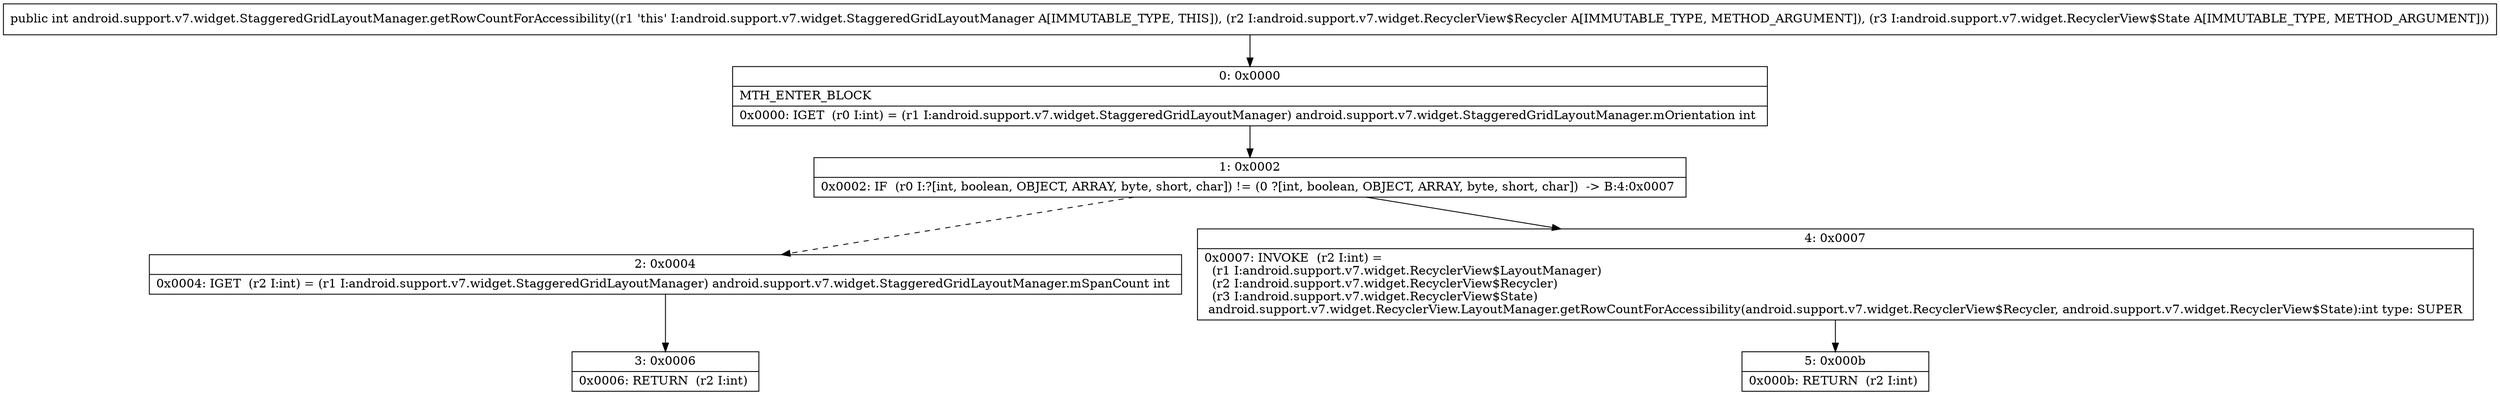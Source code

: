 digraph "CFG forandroid.support.v7.widget.StaggeredGridLayoutManager.getRowCountForAccessibility(Landroid\/support\/v7\/widget\/RecyclerView$Recycler;Landroid\/support\/v7\/widget\/RecyclerView$State;)I" {
Node_0 [shape=record,label="{0\:\ 0x0000|MTH_ENTER_BLOCK\l|0x0000: IGET  (r0 I:int) = (r1 I:android.support.v7.widget.StaggeredGridLayoutManager) android.support.v7.widget.StaggeredGridLayoutManager.mOrientation int \l}"];
Node_1 [shape=record,label="{1\:\ 0x0002|0x0002: IF  (r0 I:?[int, boolean, OBJECT, ARRAY, byte, short, char]) != (0 ?[int, boolean, OBJECT, ARRAY, byte, short, char])  \-\> B:4:0x0007 \l}"];
Node_2 [shape=record,label="{2\:\ 0x0004|0x0004: IGET  (r2 I:int) = (r1 I:android.support.v7.widget.StaggeredGridLayoutManager) android.support.v7.widget.StaggeredGridLayoutManager.mSpanCount int \l}"];
Node_3 [shape=record,label="{3\:\ 0x0006|0x0006: RETURN  (r2 I:int) \l}"];
Node_4 [shape=record,label="{4\:\ 0x0007|0x0007: INVOKE  (r2 I:int) = \l  (r1 I:android.support.v7.widget.RecyclerView$LayoutManager)\l  (r2 I:android.support.v7.widget.RecyclerView$Recycler)\l  (r3 I:android.support.v7.widget.RecyclerView$State)\l android.support.v7.widget.RecyclerView.LayoutManager.getRowCountForAccessibility(android.support.v7.widget.RecyclerView$Recycler, android.support.v7.widget.RecyclerView$State):int type: SUPER \l}"];
Node_5 [shape=record,label="{5\:\ 0x000b|0x000b: RETURN  (r2 I:int) \l}"];
MethodNode[shape=record,label="{public int android.support.v7.widget.StaggeredGridLayoutManager.getRowCountForAccessibility((r1 'this' I:android.support.v7.widget.StaggeredGridLayoutManager A[IMMUTABLE_TYPE, THIS]), (r2 I:android.support.v7.widget.RecyclerView$Recycler A[IMMUTABLE_TYPE, METHOD_ARGUMENT]), (r3 I:android.support.v7.widget.RecyclerView$State A[IMMUTABLE_TYPE, METHOD_ARGUMENT])) }"];
MethodNode -> Node_0;
Node_0 -> Node_1;
Node_1 -> Node_2[style=dashed];
Node_1 -> Node_4;
Node_2 -> Node_3;
Node_4 -> Node_5;
}

